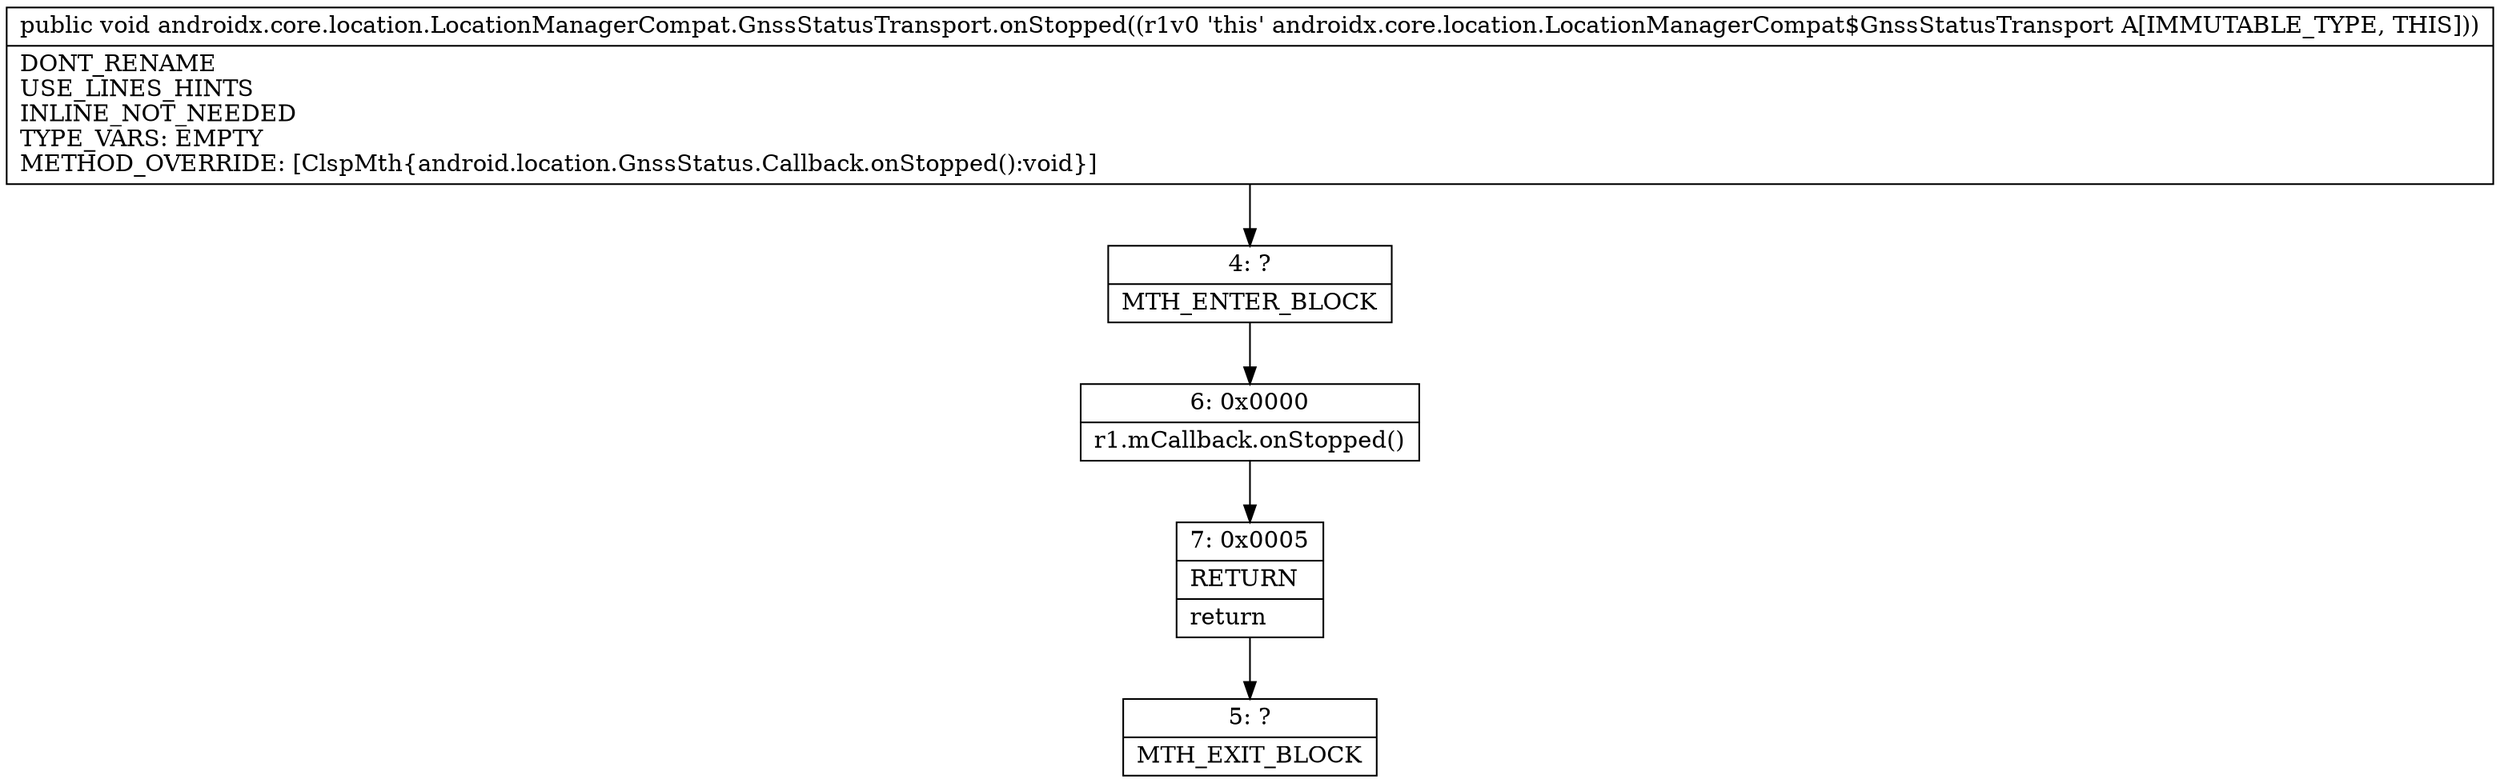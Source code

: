 digraph "CFG forandroidx.core.location.LocationManagerCompat.GnssStatusTransport.onStopped()V" {
Node_4 [shape=record,label="{4\:\ ?|MTH_ENTER_BLOCK\l}"];
Node_6 [shape=record,label="{6\:\ 0x0000|r1.mCallback.onStopped()\l}"];
Node_7 [shape=record,label="{7\:\ 0x0005|RETURN\l|return\l}"];
Node_5 [shape=record,label="{5\:\ ?|MTH_EXIT_BLOCK\l}"];
MethodNode[shape=record,label="{public void androidx.core.location.LocationManagerCompat.GnssStatusTransport.onStopped((r1v0 'this' androidx.core.location.LocationManagerCompat$GnssStatusTransport A[IMMUTABLE_TYPE, THIS]))  | DONT_RENAME\lUSE_LINES_HINTS\lINLINE_NOT_NEEDED\lTYPE_VARS: EMPTY\lMETHOD_OVERRIDE: [ClspMth\{android.location.GnssStatus.Callback.onStopped():void\}]\l}"];
MethodNode -> Node_4;Node_4 -> Node_6;
Node_6 -> Node_7;
Node_7 -> Node_5;
}

